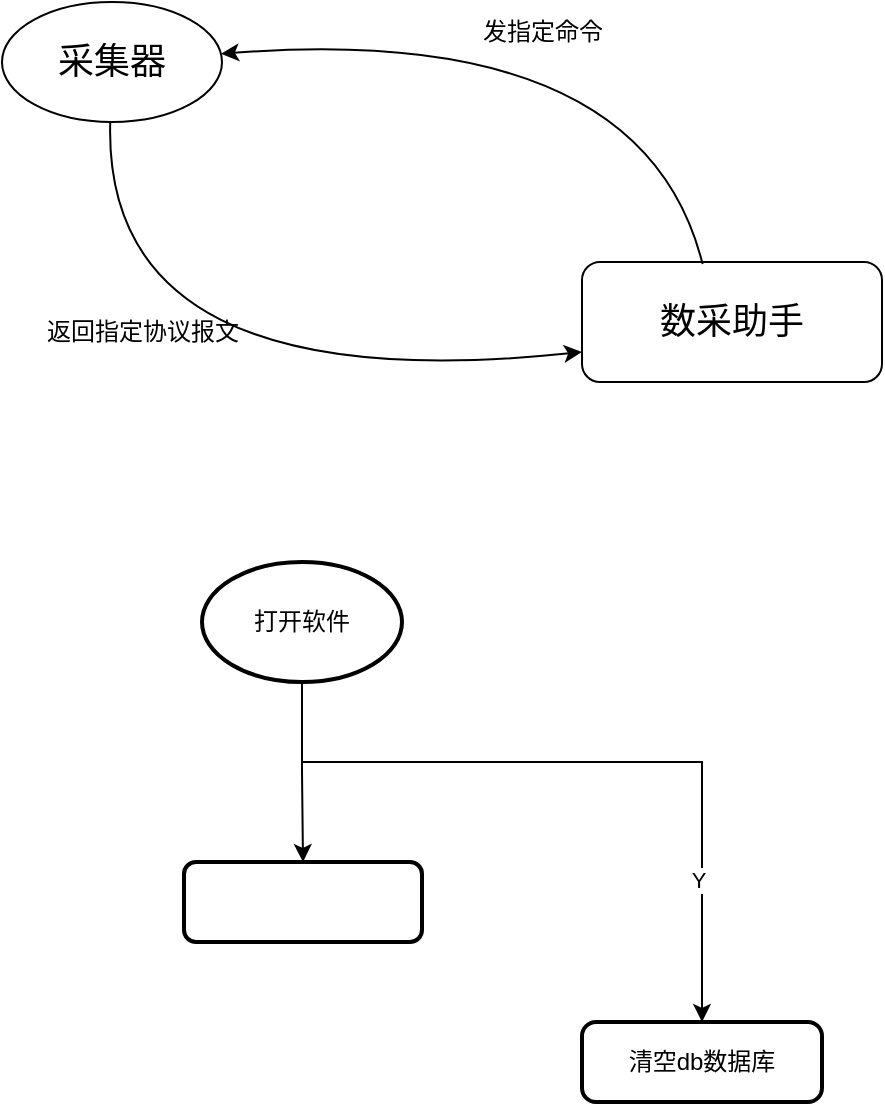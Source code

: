 <mxfile version="27.1.1">
  <diagram name="第 1 页" id="l-hr1Tq7zodwIaVYzc8r">
    <mxGraphModel dx="946" dy="571" grid="1" gridSize="10" guides="0" tooltips="1" connect="1" arrows="1" fold="1" page="1" pageScale="1" pageWidth="827" pageHeight="1169" math="0" shadow="0">
      <root>
        <mxCell id="0" />
        <mxCell id="1" parent="0" />
        <mxCell id="AQ1igozTMxPZnZ7Eb2s4-2" value="&lt;font style=&quot;font-size: 18px;&quot;&gt;采集器&lt;/font&gt;" style="ellipse;whiteSpace=wrap;html=1;" parent="1" vertex="1">
          <mxGeometry x="190" y="50" width="110" height="60" as="geometry" />
        </mxCell>
        <mxCell id="AQ1igozTMxPZnZ7Eb2s4-4" value="&lt;font style=&quot;font-size: 18px;&quot;&gt;数采助手&lt;/font&gt;" style="rounded=1;whiteSpace=wrap;html=1;" parent="1" vertex="1">
          <mxGeometry x="480" y="180" width="150" height="60" as="geometry" />
        </mxCell>
        <mxCell id="AQ1igozTMxPZnZ7Eb2s4-5" value="" style="curved=1;endArrow=classic;html=1;rounded=0;exitX=0.402;exitY=0.017;exitDx=0;exitDy=0;exitPerimeter=0;" parent="1" source="AQ1igozTMxPZnZ7Eb2s4-4" target="AQ1igozTMxPZnZ7Eb2s4-2" edge="1">
          <mxGeometry width="50" height="50" relative="1" as="geometry">
            <mxPoint x="510" y="110" as="sourcePoint" />
            <mxPoint x="560" y="60" as="targetPoint" />
            <Array as="points">
              <mxPoint x="510" y="60" />
            </Array>
          </mxGeometry>
        </mxCell>
        <mxCell id="AQ1igozTMxPZnZ7Eb2s4-11" value="" style="curved=1;endArrow=classic;html=1;rounded=0;entryX=0;entryY=0.75;entryDx=0;entryDy=0;" parent="1" source="AQ1igozTMxPZnZ7Eb2s4-2" target="AQ1igozTMxPZnZ7Eb2s4-4" edge="1">
          <mxGeometry width="50" height="50" relative="1" as="geometry">
            <mxPoint x="280" y="240" as="sourcePoint" />
            <mxPoint x="330" y="190" as="targetPoint" />
            <Array as="points">
              <mxPoint x="240" y="250" />
            </Array>
          </mxGeometry>
        </mxCell>
        <mxCell id="AQ1igozTMxPZnZ7Eb2s4-12" value="发指定命令" style="text;html=1;align=center;verticalAlign=middle;resizable=0;points=[];autosize=1;strokeColor=none;fillColor=none;" parent="1" vertex="1">
          <mxGeometry x="420" y="50" width="80" height="30" as="geometry" />
        </mxCell>
        <mxCell id="AQ1igozTMxPZnZ7Eb2s4-13" value="返回指定协议报文" style="text;html=1;align=center;verticalAlign=middle;resizable=0;points=[];autosize=1;strokeColor=none;fillColor=none;" parent="1" vertex="1">
          <mxGeometry x="200" y="200" width="120" height="30" as="geometry" />
        </mxCell>
        <mxCell id="wPbgrhZdPtkG6O9xFBSA-12" value="" style="edgeStyle=orthogonalEdgeStyle;rounded=0;orthogonalLoop=1;jettySize=auto;html=1;" edge="1" parent="1" source="wPbgrhZdPtkG6O9xFBSA-1" target="wPbgrhZdPtkG6O9xFBSA-11">
          <mxGeometry relative="1" as="geometry" />
        </mxCell>
        <mxCell id="wPbgrhZdPtkG6O9xFBSA-1" value="打开软件" style="strokeWidth=2;html=1;shape=mxgraph.flowchart.start_1;whiteSpace=wrap;" vertex="1" parent="1">
          <mxGeometry x="290" y="330" width="100" height="60" as="geometry" />
        </mxCell>
        <mxCell id="wPbgrhZdPtkG6O9xFBSA-5" value="清空db数据库" style="rounded=1;whiteSpace=wrap;html=1;absoluteArcSize=1;arcSize=14;strokeWidth=2;" vertex="1" parent="1">
          <mxGeometry x="480" y="560" width="120" height="40" as="geometry" />
        </mxCell>
        <mxCell id="wPbgrhZdPtkG6O9xFBSA-11" value="" style="rounded=1;whiteSpace=wrap;html=1;strokeWidth=2;" vertex="1" parent="1">
          <mxGeometry x="281" y="480" width="119" height="40" as="geometry" />
        </mxCell>
        <mxCell id="wPbgrhZdPtkG6O9xFBSA-14" value="" style="endArrow=classic;html=1;rounded=0;entryX=0.5;entryY=0;entryDx=0;entryDy=0;" edge="1" parent="1" target="wPbgrhZdPtkG6O9xFBSA-5">
          <mxGeometry width="50" height="50" relative="1" as="geometry">
            <mxPoint x="340" y="430" as="sourcePoint" />
            <mxPoint x="530" y="430" as="targetPoint" />
            <Array as="points">
              <mxPoint x="540" y="430" />
            </Array>
          </mxGeometry>
        </mxCell>
        <mxCell id="wPbgrhZdPtkG6O9xFBSA-17" value="Y" style="edgeLabel;html=1;align=center;verticalAlign=middle;resizable=0;points=[];" vertex="1" connectable="0" parent="wPbgrhZdPtkG6O9xFBSA-14">
          <mxGeometry x="0.57" y="-2" relative="1" as="geometry">
            <mxPoint as="offset" />
          </mxGeometry>
        </mxCell>
      </root>
    </mxGraphModel>
  </diagram>
</mxfile>
